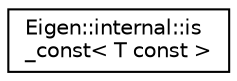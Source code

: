 digraph "Graphical Class Hierarchy"
{
  edge [fontname="Helvetica",fontsize="10",labelfontname="Helvetica",labelfontsize="10"];
  node [fontname="Helvetica",fontsize="10",shape=record];
  rankdir="LR";
  Node1 [label="Eigen::internal::is\l_const\< T const  \>",height=0.2,width=0.4,color="black", fillcolor="white", style="filled",URL="$struct_eigen_1_1internal_1_1is__const_3_01_t_01const_01_01_4.html"];
}
